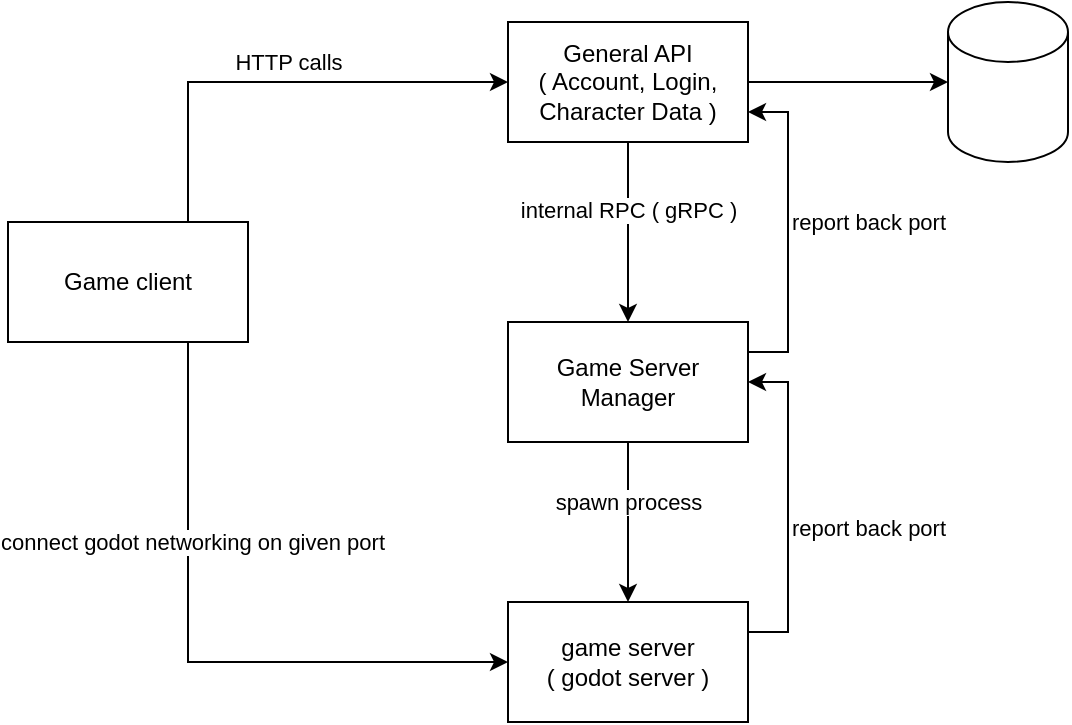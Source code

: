 <mxfile version="16.2.7" type="github">
  <diagram id="OGzvMkW_8K8_IqBRt8yn" name="Page-1">
    <mxGraphModel dx="981" dy="566" grid="1" gridSize="10" guides="1" tooltips="1" connect="1" arrows="1" fold="1" page="1" pageScale="1" pageWidth="850" pageHeight="1100" math="0" shadow="0">
      <root>
        <mxCell id="0" />
        <mxCell id="1" parent="0" />
        <mxCell id="jHObWE2mQ-0qJGJbCngZ-7" style="edgeStyle=orthogonalEdgeStyle;rounded=0;orthogonalLoop=1;jettySize=auto;html=1;exitX=0.75;exitY=0;exitDx=0;exitDy=0;entryX=0;entryY=0.5;entryDx=0;entryDy=0;" edge="1" parent="1" source="jHObWE2mQ-0qJGJbCngZ-3" target="jHObWE2mQ-0qJGJbCngZ-4">
          <mxGeometry relative="1" as="geometry" />
        </mxCell>
        <mxCell id="jHObWE2mQ-0qJGJbCngZ-9" value="HTTP calls" style="edgeLabel;html=1;align=center;verticalAlign=middle;resizable=0;points=[];" vertex="1" connectable="0" parent="jHObWE2mQ-0qJGJbCngZ-7">
          <mxGeometry x="0.087" y="-4" relative="1" as="geometry">
            <mxPoint x="-5" y="-14" as="offset" />
          </mxGeometry>
        </mxCell>
        <mxCell id="jHObWE2mQ-0qJGJbCngZ-19" style="edgeStyle=orthogonalEdgeStyle;rounded=0;orthogonalLoop=1;jettySize=auto;html=1;exitX=0.75;exitY=1;exitDx=0;exitDy=0;entryX=0;entryY=0.5;entryDx=0;entryDy=0;" edge="1" parent="1" source="jHObWE2mQ-0qJGJbCngZ-3" target="jHObWE2mQ-0qJGJbCngZ-12">
          <mxGeometry relative="1" as="geometry" />
        </mxCell>
        <mxCell id="jHObWE2mQ-0qJGJbCngZ-20" value="connect godot networking on given port" style="edgeLabel;html=1;align=center;verticalAlign=middle;resizable=0;points=[];" vertex="1" connectable="0" parent="jHObWE2mQ-0qJGJbCngZ-19">
          <mxGeometry x="-0.337" y="2" relative="1" as="geometry">
            <mxPoint y="-6" as="offset" />
          </mxGeometry>
        </mxCell>
        <mxCell id="jHObWE2mQ-0qJGJbCngZ-3" value="Game client" style="rounded=0;whiteSpace=wrap;html=1;" vertex="1" parent="1">
          <mxGeometry x="50" y="150" width="120" height="60" as="geometry" />
        </mxCell>
        <mxCell id="jHObWE2mQ-0qJGJbCngZ-6" style="edgeStyle=orthogonalEdgeStyle;rounded=0;orthogonalLoop=1;jettySize=auto;html=1;exitX=1;exitY=0.5;exitDx=0;exitDy=0;entryX=0;entryY=0.5;entryDx=0;entryDy=0;entryPerimeter=0;" edge="1" parent="1" source="jHObWE2mQ-0qJGJbCngZ-4" target="jHObWE2mQ-0qJGJbCngZ-5">
          <mxGeometry relative="1" as="geometry" />
        </mxCell>
        <mxCell id="jHObWE2mQ-0qJGJbCngZ-10" style="edgeStyle=orthogonalEdgeStyle;rounded=0;orthogonalLoop=1;jettySize=auto;html=1;exitX=0.5;exitY=1;exitDx=0;exitDy=0;entryX=0.5;entryY=0;entryDx=0;entryDy=0;" edge="1" parent="1" source="jHObWE2mQ-0qJGJbCngZ-4" target="jHObWE2mQ-0qJGJbCngZ-8">
          <mxGeometry relative="1" as="geometry" />
        </mxCell>
        <mxCell id="jHObWE2mQ-0qJGJbCngZ-11" value="internal RPC ( gRPC )" style="edgeLabel;html=1;align=center;verticalAlign=middle;resizable=0;points=[];" vertex="1" connectable="0" parent="jHObWE2mQ-0qJGJbCngZ-10">
          <mxGeometry x="-0.244" relative="1" as="geometry">
            <mxPoint as="offset" />
          </mxGeometry>
        </mxCell>
        <mxCell id="jHObWE2mQ-0qJGJbCngZ-4" value="General API&lt;br&gt;( Account, Login, Character Data )" style="rounded=0;whiteSpace=wrap;html=1;" vertex="1" parent="1">
          <mxGeometry x="300" y="50" width="120" height="60" as="geometry" />
        </mxCell>
        <mxCell id="jHObWE2mQ-0qJGJbCngZ-5" value="" style="shape=cylinder3;whiteSpace=wrap;html=1;boundedLbl=1;backgroundOutline=1;size=15;" vertex="1" parent="1">
          <mxGeometry x="520" y="40" width="60" height="80" as="geometry" />
        </mxCell>
        <mxCell id="jHObWE2mQ-0qJGJbCngZ-13" style="edgeStyle=orthogonalEdgeStyle;rounded=0;orthogonalLoop=1;jettySize=auto;html=1;exitX=0.5;exitY=1;exitDx=0;exitDy=0;entryX=0.5;entryY=0;entryDx=0;entryDy=0;" edge="1" parent="1" source="jHObWE2mQ-0qJGJbCngZ-8" target="jHObWE2mQ-0qJGJbCngZ-12">
          <mxGeometry relative="1" as="geometry" />
        </mxCell>
        <mxCell id="jHObWE2mQ-0qJGJbCngZ-14" value="spawn process" style="edgeLabel;html=1;align=center;verticalAlign=middle;resizable=0;points=[];" vertex="1" connectable="0" parent="jHObWE2mQ-0qJGJbCngZ-13">
          <mxGeometry x="-0.303" relative="1" as="geometry">
            <mxPoint y="2" as="offset" />
          </mxGeometry>
        </mxCell>
        <mxCell id="jHObWE2mQ-0qJGJbCngZ-16" style="edgeStyle=orthogonalEdgeStyle;rounded=0;orthogonalLoop=1;jettySize=auto;html=1;exitX=1;exitY=0.25;exitDx=0;exitDy=0;entryX=1;entryY=0.75;entryDx=0;entryDy=0;" edge="1" parent="1" source="jHObWE2mQ-0qJGJbCngZ-8" target="jHObWE2mQ-0qJGJbCngZ-4">
          <mxGeometry relative="1" as="geometry" />
        </mxCell>
        <mxCell id="jHObWE2mQ-0qJGJbCngZ-8" value="Game Server Manager" style="rounded=0;whiteSpace=wrap;html=1;" vertex="1" parent="1">
          <mxGeometry x="300" y="200" width="120" height="60" as="geometry" />
        </mxCell>
        <mxCell id="jHObWE2mQ-0qJGJbCngZ-15" style="edgeStyle=orthogonalEdgeStyle;rounded=0;orthogonalLoop=1;jettySize=auto;html=1;exitX=1;exitY=0.25;exitDx=0;exitDy=0;entryX=1;entryY=0.5;entryDx=0;entryDy=0;" edge="1" parent="1" source="jHObWE2mQ-0qJGJbCngZ-12" target="jHObWE2mQ-0qJGJbCngZ-8">
          <mxGeometry relative="1" as="geometry" />
        </mxCell>
        <mxCell id="jHObWE2mQ-0qJGJbCngZ-17" value="report back port" style="edgeLabel;html=1;align=center;verticalAlign=middle;resizable=0;points=[];" vertex="1" connectable="0" parent="jHObWE2mQ-0qJGJbCngZ-15">
          <mxGeometry x="-0.127" y="-2" relative="1" as="geometry">
            <mxPoint x="38" as="offset" />
          </mxGeometry>
        </mxCell>
        <mxCell id="jHObWE2mQ-0qJGJbCngZ-12" value="game server&lt;br&gt;( godot server )" style="rounded=0;whiteSpace=wrap;html=1;" vertex="1" parent="1">
          <mxGeometry x="300" y="340" width="120" height="60" as="geometry" />
        </mxCell>
        <mxCell id="jHObWE2mQ-0qJGJbCngZ-18" value="report back port" style="edgeLabel;html=1;align=center;verticalAlign=middle;resizable=0;points=[];" vertex="1" connectable="0" parent="1">
          <mxGeometry x="480.004" y="149.995" as="geometry" />
        </mxCell>
      </root>
    </mxGraphModel>
  </diagram>
</mxfile>
